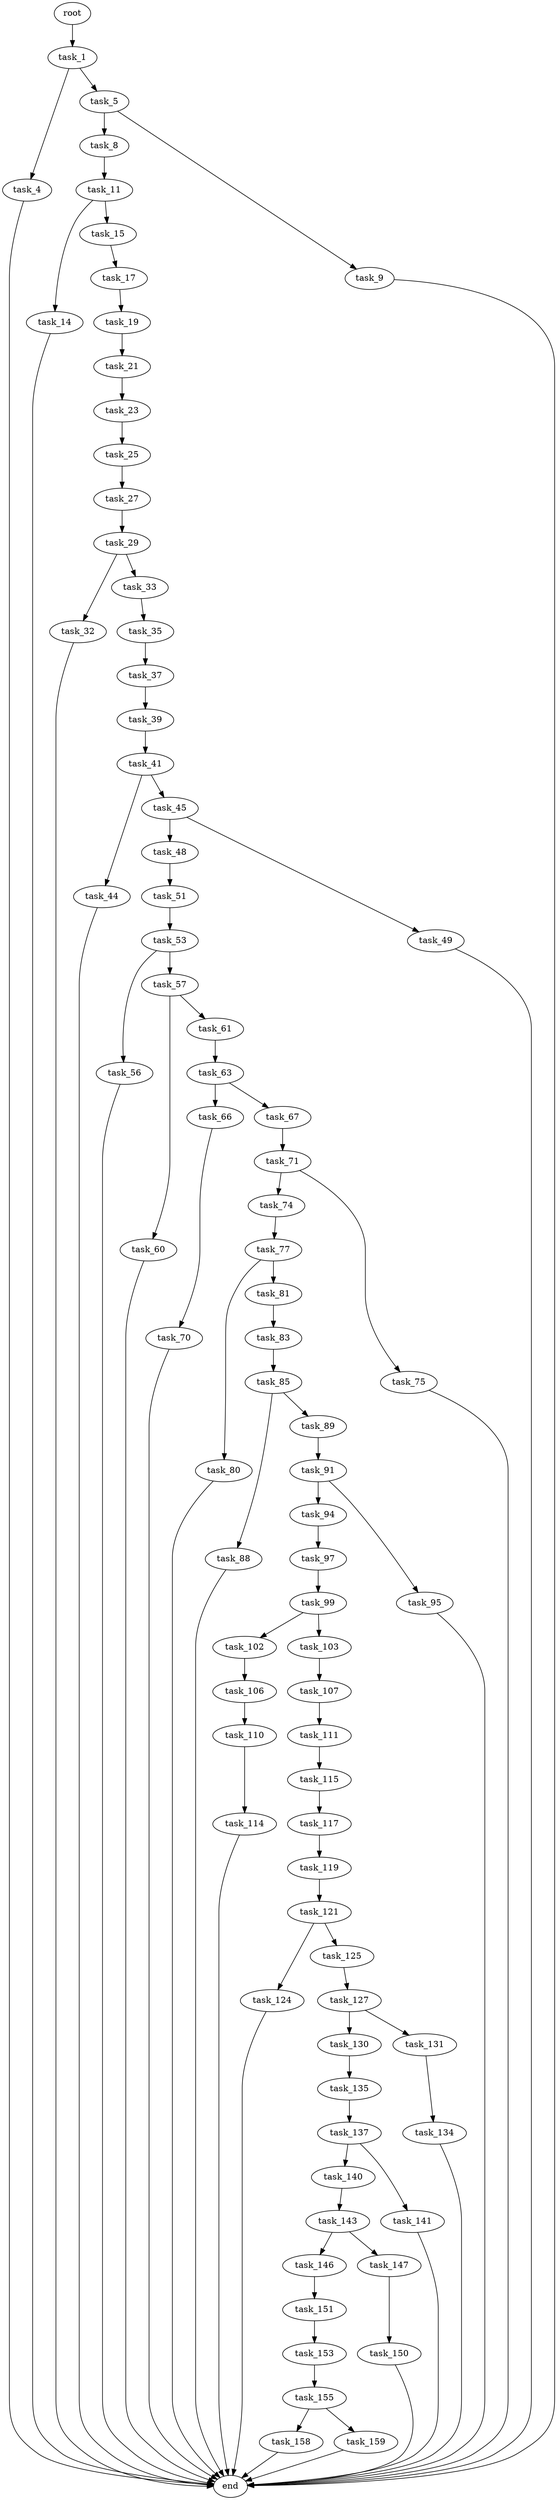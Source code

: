 digraph G {
  root [size="0.000000"];
  task_1 [size="134217728000.000000"];
  task_4 [size="368293445632.000000"];
  task_5 [size="28991029248.000000"];
  end [size="0.000000"];
  task_8 [size="447864768852.000000"];
  task_9 [size="4607088113.000000"];
  task_11 [size="179595983217.000000"];
  task_14 [size="7997355370.000000"];
  task_15 [size="1073741824000.000000"];
  task_17 [size="200594125108.000000"];
  task_19 [size="15900011518.000000"];
  task_21 [size="549755813888.000000"];
  task_23 [size="1073741824000.000000"];
  task_25 [size="233950162955.000000"];
  task_27 [size="24755571647.000000"];
  task_29 [size="308835932021.000000"];
  task_32 [size="8589934592.000000"];
  task_33 [size="28991029248.000000"];
  task_35 [size="68719476736.000000"];
  task_37 [size="782757789696.000000"];
  task_39 [size="1519922172.000000"];
  task_41 [size="988196344700.000000"];
  task_44 [size="4306791833.000000"];
  task_45 [size="782757789696.000000"];
  task_48 [size="179404273296.000000"];
  task_49 [size="3489852949.000000"];
  task_51 [size="17844905581.000000"];
  task_53 [size="160337882736.000000"];
  task_56 [size="134217728000.000000"];
  task_57 [size="134217728000.000000"];
  task_60 [size="368293445632.000000"];
  task_61 [size="462234661319.000000"];
  task_63 [size="599899213245.000000"];
  task_66 [size="231928233984.000000"];
  task_67 [size="5043446812.000000"];
  task_70 [size="782722526.000000"];
  task_71 [size="38998561762.000000"];
  task_74 [size="4497007621.000000"];
  task_75 [size="134217728000.000000"];
  task_77 [size="28991029248.000000"];
  task_80 [size="368293445632.000000"];
  task_81 [size="16693551692.000000"];
  task_83 [size="342470055654.000000"];
  task_85 [size="1457321251.000000"];
  task_88 [size="549755813888.000000"];
  task_89 [size="6209866406.000000"];
  task_91 [size="173144656213.000000"];
  task_94 [size="39404939143.000000"];
  task_95 [size="231597388592.000000"];
  task_97 [size="1073741824000.000000"];
  task_99 [size="214040466543.000000"];
  task_102 [size="25186283173.000000"];
  task_103 [size="138100017744.000000"];
  task_106 [size="45962072777.000000"];
  task_107 [size="34194206884.000000"];
  task_110 [size="231928233984.000000"];
  task_111 [size="37515088154.000000"];
  task_114 [size="8589934592.000000"];
  task_115 [size="231928233984.000000"];
  task_117 [size="68719476736.000000"];
  task_119 [size="231928233984.000000"];
  task_121 [size="8589934592.000000"];
  task_124 [size="3345984850.000000"];
  task_125 [size="782757789696.000000"];
  task_127 [size="28991029248.000000"];
  task_130 [size="44432671982.000000"];
  task_131 [size="203645383136.000000"];
  task_135 [size="782757789696.000000"];
  task_134 [size="432504005499.000000"];
  task_137 [size="368293445632.000000"];
  task_140 [size="6228367002.000000"];
  task_141 [size="28991029248.000000"];
  task_143 [size="121829260432.000000"];
  task_146 [size="8283561398.000000"];
  task_147 [size="561826836584.000000"];
  task_151 [size="987633379.000000"];
  task_150 [size="68719476736.000000"];
  task_153 [size="18670743176.000000"];
  task_155 [size="368293445632.000000"];
  task_158 [size="782757789696.000000"];
  task_159 [size="3796422571.000000"];

  root -> task_1 [size="1.000000"];
  task_1 -> task_4 [size="209715200.000000"];
  task_1 -> task_5 [size="209715200.000000"];
  task_4 -> end [size="1.000000"];
  task_5 -> task_8 [size="75497472.000000"];
  task_5 -> task_9 [size="75497472.000000"];
  task_8 -> task_11 [size="411041792.000000"];
  task_9 -> end [size="1.000000"];
  task_11 -> task_14 [size="209715200.000000"];
  task_11 -> task_15 [size="209715200.000000"];
  task_14 -> end [size="1.000000"];
  task_15 -> task_17 [size="838860800.000000"];
  task_17 -> task_19 [size="536870912.000000"];
  task_19 -> task_21 [size="33554432.000000"];
  task_21 -> task_23 [size="536870912.000000"];
  task_23 -> task_25 [size="838860800.000000"];
  task_25 -> task_27 [size="301989888.000000"];
  task_27 -> task_29 [size="838860800.000000"];
  task_29 -> task_32 [size="301989888.000000"];
  task_29 -> task_33 [size="301989888.000000"];
  task_32 -> end [size="1.000000"];
  task_33 -> task_35 [size="75497472.000000"];
  task_35 -> task_37 [size="134217728.000000"];
  task_37 -> task_39 [size="679477248.000000"];
  task_39 -> task_41 [size="33554432.000000"];
  task_41 -> task_44 [size="838860800.000000"];
  task_41 -> task_45 [size="838860800.000000"];
  task_44 -> end [size="1.000000"];
  task_45 -> task_48 [size="679477248.000000"];
  task_45 -> task_49 [size="679477248.000000"];
  task_48 -> task_51 [size="134217728.000000"];
  task_49 -> end [size="1.000000"];
  task_51 -> task_53 [size="838860800.000000"];
  task_53 -> task_56 [size="134217728.000000"];
  task_53 -> task_57 [size="134217728.000000"];
  task_56 -> end [size="1.000000"];
  task_57 -> task_60 [size="209715200.000000"];
  task_57 -> task_61 [size="209715200.000000"];
  task_60 -> end [size="1.000000"];
  task_61 -> task_63 [size="411041792.000000"];
  task_63 -> task_66 [size="838860800.000000"];
  task_63 -> task_67 [size="838860800.000000"];
  task_66 -> task_70 [size="301989888.000000"];
  task_67 -> task_71 [size="209715200.000000"];
  task_70 -> end [size="1.000000"];
  task_71 -> task_74 [size="33554432.000000"];
  task_71 -> task_75 [size="33554432.000000"];
  task_74 -> task_77 [size="75497472.000000"];
  task_75 -> end [size="1.000000"];
  task_77 -> task_80 [size="75497472.000000"];
  task_77 -> task_81 [size="75497472.000000"];
  task_80 -> end [size="1.000000"];
  task_81 -> task_83 [size="411041792.000000"];
  task_83 -> task_85 [size="301989888.000000"];
  task_85 -> task_88 [size="33554432.000000"];
  task_85 -> task_89 [size="33554432.000000"];
  task_88 -> end [size="1.000000"];
  task_89 -> task_91 [size="301989888.000000"];
  task_91 -> task_94 [size="411041792.000000"];
  task_91 -> task_95 [size="411041792.000000"];
  task_94 -> task_97 [size="679477248.000000"];
  task_95 -> end [size="1.000000"];
  task_97 -> task_99 [size="838860800.000000"];
  task_99 -> task_102 [size="301989888.000000"];
  task_99 -> task_103 [size="301989888.000000"];
  task_102 -> task_106 [size="679477248.000000"];
  task_103 -> task_107 [size="134217728.000000"];
  task_106 -> task_110 [size="75497472.000000"];
  task_107 -> task_111 [size="838860800.000000"];
  task_110 -> task_114 [size="301989888.000000"];
  task_111 -> task_115 [size="33554432.000000"];
  task_114 -> end [size="1.000000"];
  task_115 -> task_117 [size="301989888.000000"];
  task_117 -> task_119 [size="134217728.000000"];
  task_119 -> task_121 [size="301989888.000000"];
  task_121 -> task_124 [size="33554432.000000"];
  task_121 -> task_125 [size="33554432.000000"];
  task_124 -> end [size="1.000000"];
  task_125 -> task_127 [size="679477248.000000"];
  task_127 -> task_130 [size="75497472.000000"];
  task_127 -> task_131 [size="75497472.000000"];
  task_130 -> task_135 [size="33554432.000000"];
  task_131 -> task_134 [size="536870912.000000"];
  task_135 -> task_137 [size="679477248.000000"];
  task_134 -> end [size="1.000000"];
  task_137 -> task_140 [size="411041792.000000"];
  task_137 -> task_141 [size="411041792.000000"];
  task_140 -> task_143 [size="536870912.000000"];
  task_141 -> end [size="1.000000"];
  task_143 -> task_146 [size="301989888.000000"];
  task_143 -> task_147 [size="301989888.000000"];
  task_146 -> task_151 [size="679477248.000000"];
  task_147 -> task_150 [size="536870912.000000"];
  task_151 -> task_153 [size="33554432.000000"];
  task_150 -> end [size="1.000000"];
  task_153 -> task_155 [size="301989888.000000"];
  task_155 -> task_158 [size="411041792.000000"];
  task_155 -> task_159 [size="411041792.000000"];
  task_158 -> end [size="1.000000"];
  task_159 -> end [size="1.000000"];
}
